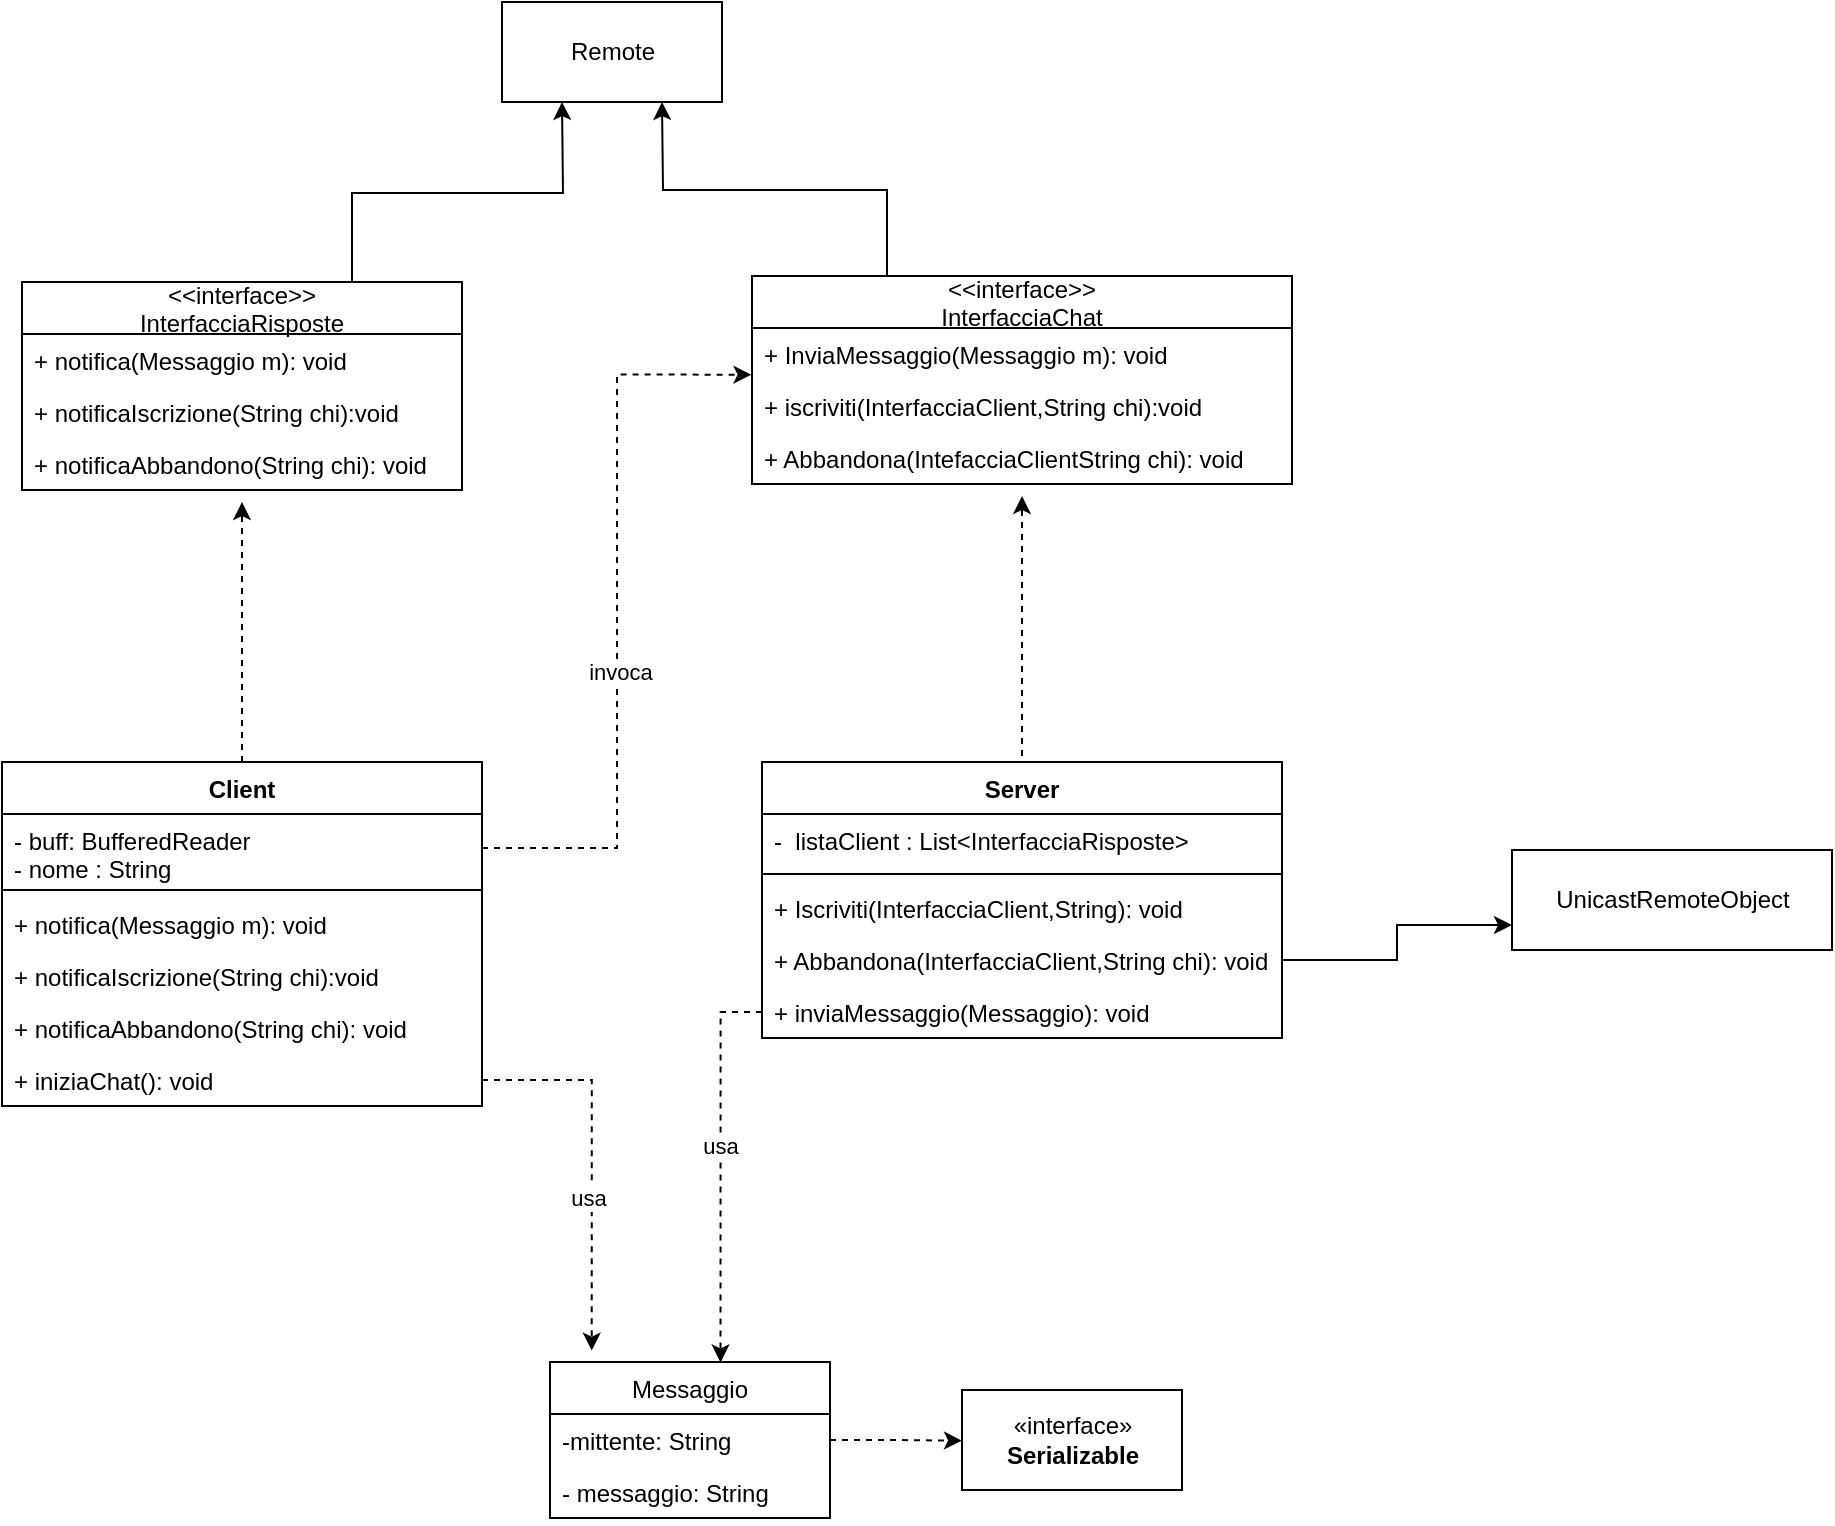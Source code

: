 <mxfile version="16.1.2" type="device"><diagram id="bojGzR5_lM3HYQEbDOTk" name="Pagina-1"><mxGraphModel dx="852" dy="1618" grid="1" gridSize="10" guides="1" tooltips="1" connect="1" arrows="1" fold="1" page="1" pageScale="1" pageWidth="827" pageHeight="1169" math="0" shadow="0"><root><mxCell id="0"/><mxCell id="1" parent="0"/><mxCell id="xPV7WjKMR8ID67IM-Bqz-23" style="edgeStyle=orthogonalEdgeStyle;rounded=0;orthogonalLoop=1;jettySize=auto;html=1;exitX=0.5;exitY=0;exitDx=0;exitDy=0;dashed=1;" parent="1" source="xPV7WjKMR8ID67IM-Bqz-5" edge="1"><mxGeometry relative="1" as="geometry"><mxPoint x="190" y="200" as="targetPoint"/></mxGeometry></mxCell><mxCell id="xPV7WjKMR8ID67IM-Bqz-37" style="edgeStyle=orthogonalEdgeStyle;rounded=0;orthogonalLoop=1;jettySize=auto;html=1;exitX=1;exitY=0.25;exitDx=0;exitDy=0;entryX=-0.001;entryY=0.897;entryDx=0;entryDy=0;entryPerimeter=0;dashed=1;" parent="1" source="xPV7WjKMR8ID67IM-Bqz-5" target="xPV7WjKMR8ID67IM-Bqz-31" edge="1"><mxGeometry relative="1" as="geometry"/></mxCell><mxCell id="xPV7WjKMR8ID67IM-Bqz-38" value="invoca" style="edgeLabel;html=1;align=center;verticalAlign=middle;resizable=0;points=[];" parent="xPV7WjKMR8ID67IM-Bqz-37" vertex="1" connectable="0"><mxGeometry x="-0.159" relative="1" as="geometry"><mxPoint x="1" as="offset"/></mxGeometry></mxCell><mxCell id="xPV7WjKMR8ID67IM-Bqz-5" value="Client" style="swimlane;fontStyle=1;align=center;verticalAlign=top;childLayout=stackLayout;horizontal=1;startSize=26;horizontalStack=0;resizeParent=1;resizeParentMax=0;resizeLast=0;collapsible=1;marginBottom=0;" parent="1" vertex="1"><mxGeometry x="70" y="330" width="240" height="172" as="geometry"/></mxCell><mxCell id="xPV7WjKMR8ID67IM-Bqz-6" value="- buff: BufferedReader&#10;- nome : String" style="text;strokeColor=none;fillColor=none;align=left;verticalAlign=top;spacingLeft=4;spacingRight=4;overflow=hidden;rotatable=0;points=[[0,0.5],[1,0.5]];portConstraint=eastwest;" parent="xPV7WjKMR8ID67IM-Bqz-5" vertex="1"><mxGeometry y="26" width="240" height="34" as="geometry"/></mxCell><mxCell id="xPV7WjKMR8ID67IM-Bqz-7" value="" style="line;strokeWidth=1;fillColor=none;align=left;verticalAlign=middle;spacingTop=-1;spacingLeft=3;spacingRight=3;rotatable=0;labelPosition=right;points=[];portConstraint=eastwest;" parent="xPV7WjKMR8ID67IM-Bqz-5" vertex="1"><mxGeometry y="60" width="240" height="8" as="geometry"/></mxCell><mxCell id="xPV7WjKMR8ID67IM-Bqz-8" value="+ notifica(Messaggio m): void" style="text;strokeColor=none;fillColor=none;align=left;verticalAlign=top;spacingLeft=4;spacingRight=4;overflow=hidden;rotatable=0;points=[[0,0.5],[1,0.5]];portConstraint=eastwest;" parent="xPV7WjKMR8ID67IM-Bqz-5" vertex="1"><mxGeometry y="68" width="240" height="26" as="geometry"/></mxCell><mxCell id="xPV7WjKMR8ID67IM-Bqz-13" value="+ notificaIscrizione(String chi):void" style="text;strokeColor=none;fillColor=none;align=left;verticalAlign=top;spacingLeft=4;spacingRight=4;overflow=hidden;rotatable=0;points=[[0,0.5],[1,0.5]];portConstraint=eastwest;" parent="xPV7WjKMR8ID67IM-Bqz-5" vertex="1"><mxGeometry y="94" width="240" height="26" as="geometry"/></mxCell><mxCell id="xPV7WjKMR8ID67IM-Bqz-14" value="+ notificaAbbandono(String chi): void" style="text;strokeColor=none;fillColor=none;align=left;verticalAlign=top;spacingLeft=4;spacingRight=4;overflow=hidden;rotatable=0;points=[[0,0.5],[1,0.5]];portConstraint=eastwest;" parent="xPV7WjKMR8ID67IM-Bqz-5" vertex="1"><mxGeometry y="120" width="240" height="26" as="geometry"/></mxCell><mxCell id="xPV7WjKMR8ID67IM-Bqz-15" value="+ iniziaChat(): void" style="text;strokeColor=none;fillColor=none;align=left;verticalAlign=top;spacingLeft=4;spacingRight=4;overflow=hidden;rotatable=0;points=[[0,0.5],[1,0.5]];portConstraint=eastwest;" parent="xPV7WjKMR8ID67IM-Bqz-5" vertex="1"><mxGeometry y="146" width="240" height="26" as="geometry"/></mxCell><mxCell id="xPV7WjKMR8ID67IM-Bqz-16" value="Server" style="swimlane;fontStyle=1;align=center;verticalAlign=top;childLayout=stackLayout;horizontal=1;startSize=26;horizontalStack=0;resizeParent=1;resizeParentMax=0;resizeLast=0;collapsible=1;marginBottom=0;" parent="1" vertex="1"><mxGeometry x="450" y="330" width="260" height="138" as="geometry"/></mxCell><mxCell id="xPV7WjKMR8ID67IM-Bqz-17" value="-  listaClient : List&lt;InterfacciaRisposte&gt;" style="text;strokeColor=none;fillColor=none;align=left;verticalAlign=top;spacingLeft=4;spacingRight=4;overflow=hidden;rotatable=0;points=[[0,0.5],[1,0.5]];portConstraint=eastwest;" parent="xPV7WjKMR8ID67IM-Bqz-16" vertex="1"><mxGeometry y="26" width="260" height="26" as="geometry"/></mxCell><mxCell id="xPV7WjKMR8ID67IM-Bqz-18" value="" style="line;strokeWidth=1;fillColor=none;align=left;verticalAlign=middle;spacingTop=-1;spacingLeft=3;spacingRight=3;rotatable=0;labelPosition=right;points=[];portConstraint=eastwest;" parent="xPV7WjKMR8ID67IM-Bqz-16" vertex="1"><mxGeometry y="52" width="260" height="8" as="geometry"/></mxCell><mxCell id="xPV7WjKMR8ID67IM-Bqz-19" value="+ Iscriviti(InterfacciaClient,String): void" style="text;strokeColor=none;fillColor=none;align=left;verticalAlign=top;spacingLeft=4;spacingRight=4;overflow=hidden;rotatable=0;points=[[0,0.5],[1,0.5]];portConstraint=eastwest;" parent="xPV7WjKMR8ID67IM-Bqz-16" vertex="1"><mxGeometry y="60" width="260" height="26" as="geometry"/></mxCell><mxCell id="xPV7WjKMR8ID67IM-Bqz-21" value="+ Abbandona(InterfacciaClient,String chi): void" style="text;strokeColor=none;fillColor=none;align=left;verticalAlign=top;spacingLeft=4;spacingRight=4;overflow=hidden;rotatable=0;points=[[0,0.5],[1,0.5]];portConstraint=eastwest;" parent="xPV7WjKMR8ID67IM-Bqz-16" vertex="1"><mxGeometry y="86" width="260" height="26" as="geometry"/></mxCell><mxCell id="xPV7WjKMR8ID67IM-Bqz-28" value="+ inviaMessaggio(Messaggio): void" style="text;strokeColor=none;fillColor=none;align=left;verticalAlign=top;spacingLeft=4;spacingRight=4;overflow=hidden;rotatable=0;points=[[0,0.5],[1,0.5]];portConstraint=eastwest;" parent="xPV7WjKMR8ID67IM-Bqz-16" vertex="1"><mxGeometry y="112" width="260" height="26" as="geometry"/></mxCell><mxCell id="xPV7WjKMR8ID67IM-Bqz-34" style="edgeStyle=orthogonalEdgeStyle;rounded=0;orthogonalLoop=1;jettySize=auto;html=1;exitX=0.75;exitY=0;exitDx=0;exitDy=0;" parent="1" source="xPV7WjKMR8ID67IM-Bqz-24" edge="1"><mxGeometry relative="1" as="geometry"><mxPoint x="350" as="targetPoint"/></mxGeometry></mxCell><mxCell id="xPV7WjKMR8ID67IM-Bqz-24" value="&lt;&lt;interface&gt;&gt;&#10;InterfacciaRisposte" style="swimlane;fontStyle=0;childLayout=stackLayout;horizontal=1;startSize=26;fillColor=none;horizontalStack=0;resizeParent=1;resizeParentMax=0;resizeLast=0;collapsible=1;marginBottom=0;" parent="1" vertex="1"><mxGeometry x="80" y="90" width="220" height="104" as="geometry"/></mxCell><mxCell id="xPV7WjKMR8ID67IM-Bqz-25" value="+ notifica(Messaggio m): void" style="text;strokeColor=none;fillColor=none;align=left;verticalAlign=top;spacingLeft=4;spacingRight=4;overflow=hidden;rotatable=0;points=[[0,0.5],[1,0.5]];portConstraint=eastwest;" parent="xPV7WjKMR8ID67IM-Bqz-24" vertex="1"><mxGeometry y="26" width="220" height="26" as="geometry"/></mxCell><mxCell id="xPV7WjKMR8ID67IM-Bqz-26" value="+ notificaIscrizione(String chi):void" style="text;strokeColor=none;fillColor=none;align=left;verticalAlign=top;spacingLeft=4;spacingRight=4;overflow=hidden;rotatable=0;points=[[0,0.5],[1,0.5]];portConstraint=eastwest;" parent="xPV7WjKMR8ID67IM-Bqz-24" vertex="1"><mxGeometry y="52" width="220" height="26" as="geometry"/></mxCell><mxCell id="xPV7WjKMR8ID67IM-Bqz-27" value="+ notificaAbbandono(String chi): void" style="text;strokeColor=none;fillColor=none;align=left;verticalAlign=top;spacingLeft=4;spacingRight=4;overflow=hidden;rotatable=0;points=[[0,0.5],[1,0.5]];portConstraint=eastwest;" parent="xPV7WjKMR8ID67IM-Bqz-24" vertex="1"><mxGeometry y="78" width="220" height="26" as="geometry"/></mxCell><mxCell id="xPV7WjKMR8ID67IM-Bqz-29" style="edgeStyle=orthogonalEdgeStyle;rounded=0;orthogonalLoop=1;jettySize=auto;html=1;exitX=0.5;exitY=0;exitDx=0;exitDy=0;dashed=1;" parent="1" edge="1"><mxGeometry relative="1" as="geometry"><mxPoint x="580" y="197" as="targetPoint"/><mxPoint x="580" y="327" as="sourcePoint"/></mxGeometry></mxCell><mxCell id="xPV7WjKMR8ID67IM-Bqz-35" style="edgeStyle=orthogonalEdgeStyle;rounded=0;orthogonalLoop=1;jettySize=auto;html=1;exitX=0.25;exitY=0;exitDx=0;exitDy=0;" parent="1" source="xPV7WjKMR8ID67IM-Bqz-30" edge="1"><mxGeometry relative="1" as="geometry"><mxPoint x="400" as="targetPoint"/></mxGeometry></mxCell><mxCell id="xPV7WjKMR8ID67IM-Bqz-30" value="&lt;&lt;interface&gt;&gt;&#10;InterfacciaChat" style="swimlane;fontStyle=0;childLayout=stackLayout;horizontal=1;startSize=26;fillColor=none;horizontalStack=0;resizeParent=1;resizeParentMax=0;resizeLast=0;collapsible=1;marginBottom=0;" parent="1" vertex="1"><mxGeometry x="445" y="87" width="270" height="104" as="geometry"/></mxCell><mxCell id="xPV7WjKMR8ID67IM-Bqz-31" value="+ InviaMessaggio(Messaggio m): void" style="text;strokeColor=none;fillColor=none;align=left;verticalAlign=top;spacingLeft=4;spacingRight=4;overflow=hidden;rotatable=0;points=[[0,0.5],[1,0.5]];portConstraint=eastwest;" parent="xPV7WjKMR8ID67IM-Bqz-30" vertex="1"><mxGeometry y="26" width="270" height="26" as="geometry"/></mxCell><mxCell id="xPV7WjKMR8ID67IM-Bqz-32" value="+ iscriviti(InterfacciaClient,String chi):void" style="text;strokeColor=none;fillColor=none;align=left;verticalAlign=top;spacingLeft=4;spacingRight=4;overflow=hidden;rotatable=0;points=[[0,0.5],[1,0.5]];portConstraint=eastwest;" parent="xPV7WjKMR8ID67IM-Bqz-30" vertex="1"><mxGeometry y="52" width="270" height="26" as="geometry"/></mxCell><mxCell id="xPV7WjKMR8ID67IM-Bqz-33" value="+ Abbandona(IntefacciaClientString chi): void" style="text;strokeColor=none;fillColor=none;align=left;verticalAlign=top;spacingLeft=4;spacingRight=4;overflow=hidden;rotatable=0;points=[[0,0.5],[1,0.5]];portConstraint=eastwest;" parent="xPV7WjKMR8ID67IM-Bqz-30" vertex="1"><mxGeometry y="78" width="270" height="26" as="geometry"/></mxCell><mxCell id="xPV7WjKMR8ID67IM-Bqz-36" value="Remote" style="html=1;" parent="1" vertex="1"><mxGeometry x="320" y="-50" width="110" height="50" as="geometry"/></mxCell><mxCell id="xPV7WjKMR8ID67IM-Bqz-39" value="UnicastRemoteObject" style="html=1;" parent="1" vertex="1"><mxGeometry x="825" y="374" width="160" height="50" as="geometry"/></mxCell><mxCell id="xPV7WjKMR8ID67IM-Bqz-41" value="Messaggio" style="swimlane;fontStyle=0;childLayout=stackLayout;horizontal=1;startSize=26;fillColor=none;horizontalStack=0;resizeParent=1;resizeParentMax=0;resizeLast=0;collapsible=1;marginBottom=0;" parent="1" vertex="1"><mxGeometry x="344" y="630" width="140" height="78" as="geometry"/></mxCell><mxCell id="xPV7WjKMR8ID67IM-Bqz-42" value="-mittente: String" style="text;strokeColor=none;fillColor=none;align=left;verticalAlign=top;spacingLeft=4;spacingRight=4;overflow=hidden;rotatable=0;points=[[0,0.5],[1,0.5]];portConstraint=eastwest;" parent="xPV7WjKMR8ID67IM-Bqz-41" vertex="1"><mxGeometry y="26" width="140" height="26" as="geometry"/></mxCell><mxCell id="xPV7WjKMR8ID67IM-Bqz-43" value="- messaggio: String" style="text;strokeColor=none;fillColor=none;align=left;verticalAlign=top;spacingLeft=4;spacingRight=4;overflow=hidden;rotatable=0;points=[[0,0.5],[1,0.5]];portConstraint=eastwest;" parent="xPV7WjKMR8ID67IM-Bqz-41" vertex="1"><mxGeometry y="52" width="140" height="26" as="geometry"/></mxCell><mxCell id="xPV7WjKMR8ID67IM-Bqz-45" style="edgeStyle=orthogonalEdgeStyle;rounded=0;orthogonalLoop=1;jettySize=auto;html=1;exitX=1;exitY=0.5;exitDx=0;exitDy=0;dashed=1;" parent="1" source="xPV7WjKMR8ID67IM-Bqz-42" edge="1"><mxGeometry relative="1" as="geometry"><mxPoint x="550" y="669.345" as="targetPoint"/></mxGeometry></mxCell><mxCell id="xPV7WjKMR8ID67IM-Bqz-46" value="«interface»&lt;br&gt;&lt;b&gt;Serializable&lt;/b&gt;" style="html=1;" parent="1" vertex="1"><mxGeometry x="550" y="644" width="110" height="50" as="geometry"/></mxCell><mxCell id="xPV7WjKMR8ID67IM-Bqz-47" style="edgeStyle=orthogonalEdgeStyle;rounded=0;orthogonalLoop=1;jettySize=auto;html=1;exitX=1;exitY=0.5;exitDx=0;exitDy=0;entryX=0.149;entryY=-0.073;entryDx=0;entryDy=0;entryPerimeter=0;dashed=1;" parent="1" source="xPV7WjKMR8ID67IM-Bqz-15" target="xPV7WjKMR8ID67IM-Bqz-41" edge="1"><mxGeometry relative="1" as="geometry"/></mxCell><mxCell id="xPV7WjKMR8ID67IM-Bqz-49" value="usa" style="edgeLabel;html=1;align=center;verticalAlign=middle;resizable=0;points=[];" parent="xPV7WjKMR8ID67IM-Bqz-47" vertex="1" connectable="0"><mxGeometry x="0.193" y="-2" relative="1" as="geometry"><mxPoint as="offset"/></mxGeometry></mxCell><mxCell id="xPV7WjKMR8ID67IM-Bqz-48" style="edgeStyle=orthogonalEdgeStyle;rounded=0;orthogonalLoop=1;jettySize=auto;html=1;exitX=0;exitY=0.5;exitDx=0;exitDy=0;entryX=0.609;entryY=0.003;entryDx=0;entryDy=0;entryPerimeter=0;dashed=1;" parent="1" source="xPV7WjKMR8ID67IM-Bqz-28" target="xPV7WjKMR8ID67IM-Bqz-41" edge="1"><mxGeometry relative="1" as="geometry"/></mxCell><mxCell id="xPV7WjKMR8ID67IM-Bqz-50" value="usa" style="edgeLabel;html=1;align=center;verticalAlign=middle;resizable=0;points=[];" parent="xPV7WjKMR8ID67IM-Bqz-48" vertex="1" connectable="0"><mxGeometry x="-0.112" y="-1" relative="1" as="geometry"><mxPoint as="offset"/></mxGeometry></mxCell><mxCell id="xPV7WjKMR8ID67IM-Bqz-51" style="edgeStyle=orthogonalEdgeStyle;rounded=0;orthogonalLoop=1;jettySize=auto;html=1;exitX=1;exitY=0.5;exitDx=0;exitDy=0;entryX=0;entryY=0.75;entryDx=0;entryDy=0;" parent="1" source="xPV7WjKMR8ID67IM-Bqz-21" target="xPV7WjKMR8ID67IM-Bqz-39" edge="1"><mxGeometry relative="1" as="geometry"/></mxCell></root></mxGraphModel></diagram></mxfile>